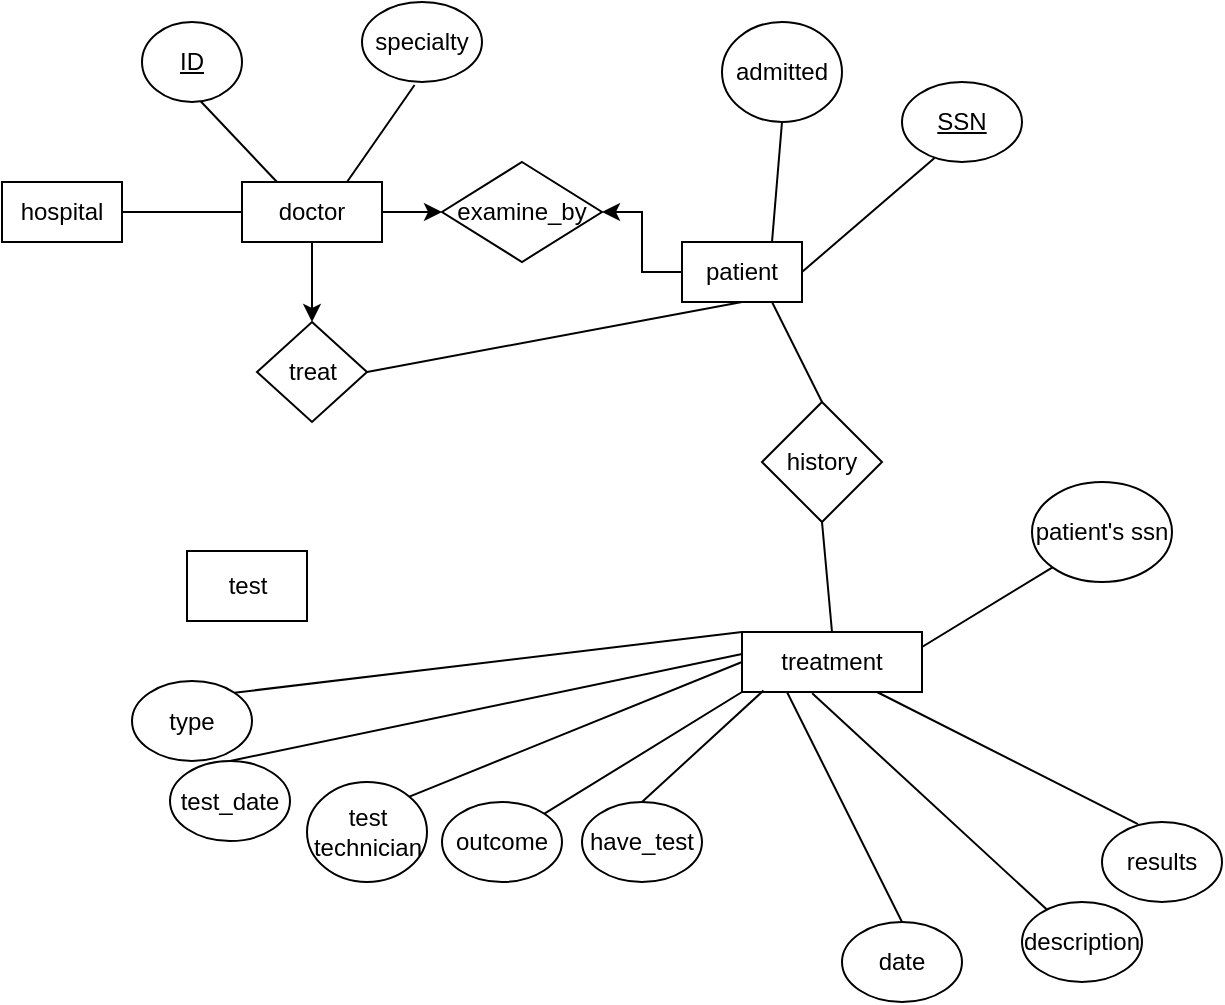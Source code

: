 <mxfile version="21.1.1" type="github">
  <diagram name="第1頁" id="n_6KNnxxUDfpkpfA5Sfg">
    <mxGraphModel dx="744" dy="416" grid="1" gridSize="10" guides="1" tooltips="1" connect="1" arrows="1" fold="1" page="1" pageScale="1" pageWidth="827" pageHeight="1169" math="0" shadow="0">
      <root>
        <mxCell id="0" />
        <mxCell id="1" parent="0" />
        <mxCell id="e0zNeh-qrCsgJ_N2ELot-1" value="hospital" style="rounded=0;whiteSpace=wrap;html=1;" vertex="1" parent="1">
          <mxGeometry x="270" y="360" width="60" height="30" as="geometry" />
        </mxCell>
        <mxCell id="e0zNeh-qrCsgJ_N2ELot-29" value="" style="edgeStyle=orthogonalEdgeStyle;rounded=0;orthogonalLoop=1;jettySize=auto;html=1;" edge="1" parent="1" source="e0zNeh-qrCsgJ_N2ELot-3" target="e0zNeh-qrCsgJ_N2ELot-25">
          <mxGeometry relative="1" as="geometry" />
        </mxCell>
        <mxCell id="e0zNeh-qrCsgJ_N2ELot-33" value="" style="edgeStyle=orthogonalEdgeStyle;rounded=0;orthogonalLoop=1;jettySize=auto;html=1;" edge="1" parent="1" source="e0zNeh-qrCsgJ_N2ELot-3" target="e0zNeh-qrCsgJ_N2ELot-32">
          <mxGeometry relative="1" as="geometry" />
        </mxCell>
        <mxCell id="e0zNeh-qrCsgJ_N2ELot-3" value="doctor" style="rounded=0;whiteSpace=wrap;html=1;" vertex="1" parent="1">
          <mxGeometry x="390" y="360" width="70" height="30" as="geometry" />
        </mxCell>
        <mxCell id="e0zNeh-qrCsgJ_N2ELot-28" value="" style="edgeStyle=orthogonalEdgeStyle;rounded=0;orthogonalLoop=1;jettySize=auto;html=1;" edge="1" parent="1" source="e0zNeh-qrCsgJ_N2ELot-4" target="e0zNeh-qrCsgJ_N2ELot-25">
          <mxGeometry relative="1" as="geometry" />
        </mxCell>
        <mxCell id="e0zNeh-qrCsgJ_N2ELot-4" value="patient" style="rounded=0;whiteSpace=wrap;html=1;" vertex="1" parent="1">
          <mxGeometry x="610" y="390" width="60" height="30" as="geometry" />
        </mxCell>
        <mxCell id="e0zNeh-qrCsgJ_N2ELot-5" value="" style="endArrow=none;html=1;rounded=0;entryX=0.25;entryY=0;entryDx=0;entryDy=0;exitX=0.57;exitY=0.969;exitDx=0;exitDy=0;exitPerimeter=0;" edge="1" parent="1" source="e0zNeh-qrCsgJ_N2ELot-6" target="e0zNeh-qrCsgJ_N2ELot-3">
          <mxGeometry width="50" height="50" relative="1" as="geometry">
            <mxPoint x="370" y="320" as="sourcePoint" />
            <mxPoint x="490" y="410" as="targetPoint" />
          </mxGeometry>
        </mxCell>
        <mxCell id="e0zNeh-qrCsgJ_N2ELot-6" value="&lt;u&gt;ID&lt;/u&gt;" style="ellipse;whiteSpace=wrap;html=1;" vertex="1" parent="1">
          <mxGeometry x="340" y="280" width="50" height="40" as="geometry" />
        </mxCell>
        <mxCell id="e0zNeh-qrCsgJ_N2ELot-7" value="specialty" style="ellipse;whiteSpace=wrap;html=1;" vertex="1" parent="1">
          <mxGeometry x="450" y="270" width="60" height="40" as="geometry" />
        </mxCell>
        <mxCell id="e0zNeh-qrCsgJ_N2ELot-8" value="" style="endArrow=none;html=1;rounded=0;entryX=0.438;entryY=1.038;entryDx=0;entryDy=0;entryPerimeter=0;exitX=0.75;exitY=0;exitDx=0;exitDy=0;" edge="1" parent="1" source="e0zNeh-qrCsgJ_N2ELot-3" target="e0zNeh-qrCsgJ_N2ELot-7">
          <mxGeometry width="50" height="50" relative="1" as="geometry">
            <mxPoint x="440" y="460" as="sourcePoint" />
            <mxPoint x="490" y="410" as="targetPoint" />
          </mxGeometry>
        </mxCell>
        <mxCell id="e0zNeh-qrCsgJ_N2ELot-9" value="treatment" style="rounded=0;whiteSpace=wrap;html=1;" vertex="1" parent="1">
          <mxGeometry x="640" y="585" width="90" height="30" as="geometry" />
        </mxCell>
        <mxCell id="e0zNeh-qrCsgJ_N2ELot-10" value="outcome" style="ellipse;whiteSpace=wrap;html=1;" vertex="1" parent="1">
          <mxGeometry x="490" y="670" width="60" height="40" as="geometry" />
        </mxCell>
        <mxCell id="e0zNeh-qrCsgJ_N2ELot-11" value="" style="endArrow=none;html=1;rounded=0;entryX=1;entryY=0;entryDx=0;entryDy=0;exitX=0;exitY=1;exitDx=0;exitDy=0;" edge="1" parent="1" target="e0zNeh-qrCsgJ_N2ELot-10" source="e0zNeh-qrCsgJ_N2ELot-9">
          <mxGeometry width="50" height="50" relative="1" as="geometry">
            <mxPoint x="585.5" y="469.5" as="sourcePoint" />
            <mxPoint x="622.5" y="519.5" as="targetPoint" />
          </mxGeometry>
        </mxCell>
        <mxCell id="e0zNeh-qrCsgJ_N2ELot-12" value="test technician" style="ellipse;whiteSpace=wrap;html=1;" vertex="1" parent="1">
          <mxGeometry x="422.5" y="660" width="60" height="50" as="geometry" />
        </mxCell>
        <mxCell id="e0zNeh-qrCsgJ_N2ELot-13" value="" style="endArrow=none;html=1;rounded=0;entryX=1;entryY=0;entryDx=0;entryDy=0;exitX=0;exitY=0.5;exitDx=0;exitDy=0;" edge="1" parent="1" target="e0zNeh-qrCsgJ_N2ELot-12" source="e0zNeh-qrCsgJ_N2ELot-9">
          <mxGeometry width="50" height="50" relative="1" as="geometry">
            <mxPoint x="408" y="580" as="sourcePoint" />
            <mxPoint x="632.5" y="529.5" as="targetPoint" />
          </mxGeometry>
        </mxCell>
        <mxCell id="e0zNeh-qrCsgJ_N2ELot-14" value="results" style="ellipse;whiteSpace=wrap;html=1;" vertex="1" parent="1">
          <mxGeometry x="820" y="680" width="60" height="40" as="geometry" />
        </mxCell>
        <mxCell id="e0zNeh-qrCsgJ_N2ELot-15" value="" style="endArrow=none;html=1;rounded=0;entryX=0.3;entryY=0.027;entryDx=0;entryDy=0;entryPerimeter=0;exitX=0.75;exitY=1;exitDx=0;exitDy=0;" edge="1" parent="1" target="e0zNeh-qrCsgJ_N2ELot-14" source="e0zNeh-qrCsgJ_N2ELot-9">
          <mxGeometry width="50" height="50" relative="1" as="geometry">
            <mxPoint x="613" y="475" as="sourcePoint" />
            <mxPoint x="650" y="525" as="targetPoint" />
          </mxGeometry>
        </mxCell>
        <mxCell id="e0zNeh-qrCsgJ_N2ELot-16" value="description" style="ellipse;whiteSpace=wrap;html=1;" vertex="1" parent="1">
          <mxGeometry x="780" y="720" width="60" height="40" as="geometry" />
        </mxCell>
        <mxCell id="e0zNeh-qrCsgJ_N2ELot-17" value="" style="endArrow=none;html=1;rounded=0;exitX=0.39;exitY=1.022;exitDx=0;exitDy=0;exitPerimeter=0;" edge="1" parent="1" target="e0zNeh-qrCsgJ_N2ELot-16" source="e0zNeh-qrCsgJ_N2ELot-9">
          <mxGeometry width="50" height="50" relative="1" as="geometry">
            <mxPoint x="623" y="485" as="sourcePoint" />
            <mxPoint x="660" y="535" as="targetPoint" />
          </mxGeometry>
        </mxCell>
        <mxCell id="e0zNeh-qrCsgJ_N2ELot-18" value="date" style="ellipse;whiteSpace=wrap;html=1;" vertex="1" parent="1">
          <mxGeometry x="690" y="730" width="60" height="40" as="geometry" />
        </mxCell>
        <mxCell id="e0zNeh-qrCsgJ_N2ELot-19" value="" style="endArrow=none;html=1;rounded=0;entryX=0.25;entryY=1;entryDx=0;entryDy=0;exitX=0.5;exitY=0;exitDx=0;exitDy=0;" edge="1" parent="1" target="e0zNeh-qrCsgJ_N2ELot-9" source="e0zNeh-qrCsgJ_N2ELot-18">
          <mxGeometry width="50" height="50" relative="1" as="geometry">
            <mxPoint x="583" y="715" as="sourcePoint" />
            <mxPoint x="620" y="765" as="targetPoint" />
          </mxGeometry>
        </mxCell>
        <mxCell id="e0zNeh-qrCsgJ_N2ELot-20" value="test" style="rounded=0;whiteSpace=wrap;html=1;" vertex="1" parent="1">
          <mxGeometry x="362.5" y="544.5" width="60" height="35" as="geometry" />
        </mxCell>
        <mxCell id="e0zNeh-qrCsgJ_N2ELot-21" value="type" style="ellipse;whiteSpace=wrap;html=1;" vertex="1" parent="1">
          <mxGeometry x="335" y="609.5" width="60" height="40" as="geometry" />
        </mxCell>
        <mxCell id="e0zNeh-qrCsgJ_N2ELot-22" value="" style="endArrow=none;html=1;rounded=0;entryX=0;entryY=0;entryDx=0;entryDy=0;exitX=1;exitY=0;exitDx=0;exitDy=0;" edge="1" parent="1" source="e0zNeh-qrCsgJ_N2ELot-21" target="e0zNeh-qrCsgJ_N2ELot-9">
          <mxGeometry width="50" height="50" relative="1" as="geometry">
            <mxPoint x="282.5" y="639.5" as="sourcePoint" />
            <mxPoint x="372.76" y="572.495" as="targetPoint" />
          </mxGeometry>
        </mxCell>
        <mxCell id="e0zNeh-qrCsgJ_N2ELot-23" value="test_date" style="ellipse;whiteSpace=wrap;html=1;" vertex="1" parent="1">
          <mxGeometry x="354" y="649.5" width="60" height="40" as="geometry" />
        </mxCell>
        <mxCell id="e0zNeh-qrCsgJ_N2ELot-24" value="" style="endArrow=none;html=1;rounded=0;exitX=0.5;exitY=0;exitDx=0;exitDy=0;entryX=0;entryY=0.367;entryDx=0;entryDy=0;entryPerimeter=0;" edge="1" parent="1" source="e0zNeh-qrCsgJ_N2ELot-23" target="e0zNeh-qrCsgJ_N2ELot-9">
          <mxGeometry width="50" height="50" relative="1" as="geometry">
            <mxPoint x="405.5" y="709.5" as="sourcePoint" />
            <mxPoint x="392.5" y="579.5" as="targetPoint" />
          </mxGeometry>
        </mxCell>
        <mxCell id="e0zNeh-qrCsgJ_N2ELot-25" value="examine_by" style="rhombus;whiteSpace=wrap;html=1;" vertex="1" parent="1">
          <mxGeometry x="490" y="350" width="80" height="50" as="geometry" />
        </mxCell>
        <mxCell id="e0zNeh-qrCsgJ_N2ELot-30" value="" style="endArrow=none;html=1;rounded=0;entryX=0.75;entryY=0;entryDx=0;entryDy=0;exitX=0.5;exitY=1;exitDx=0;exitDy=0;" edge="1" parent="1" source="e0zNeh-qrCsgJ_N2ELot-31" target="e0zNeh-qrCsgJ_N2ELot-4">
          <mxGeometry width="50" height="50" relative="1" as="geometry">
            <mxPoint x="660" y="330" as="sourcePoint" />
            <mxPoint x="490" y="440" as="targetPoint" />
          </mxGeometry>
        </mxCell>
        <mxCell id="e0zNeh-qrCsgJ_N2ELot-31" value="admitted" style="ellipse;whiteSpace=wrap;html=1;" vertex="1" parent="1">
          <mxGeometry x="630" y="280" width="60" height="50" as="geometry" />
        </mxCell>
        <mxCell id="e0zNeh-qrCsgJ_N2ELot-32" value="treat" style="rhombus;whiteSpace=wrap;html=1;rounded=0;" vertex="1" parent="1">
          <mxGeometry x="397.5" y="430" width="55" height="50" as="geometry" />
        </mxCell>
        <mxCell id="e0zNeh-qrCsgJ_N2ELot-34" value="" style="endArrow=none;html=1;rounded=0;entryX=0.5;entryY=1;entryDx=0;entryDy=0;exitX=1;exitY=0.5;exitDx=0;exitDy=0;" edge="1" parent="1" source="e0zNeh-qrCsgJ_N2ELot-32" target="e0zNeh-qrCsgJ_N2ELot-4">
          <mxGeometry width="50" height="50" relative="1" as="geometry">
            <mxPoint x="440" y="490" as="sourcePoint" />
            <mxPoint x="490" y="440" as="targetPoint" />
          </mxGeometry>
        </mxCell>
        <mxCell id="e0zNeh-qrCsgJ_N2ELot-35" value="" style="endArrow=none;html=1;rounded=0;entryX=1;entryY=0.5;entryDx=0;entryDy=0;exitX=0.271;exitY=0.95;exitDx=0;exitDy=0;exitPerimeter=0;" edge="1" parent="1" source="e0zNeh-qrCsgJ_N2ELot-36" target="e0zNeh-qrCsgJ_N2ELot-4">
          <mxGeometry width="50" height="50" relative="1" as="geometry">
            <mxPoint x="720" y="360" as="sourcePoint" />
            <mxPoint x="650" y="430" as="targetPoint" />
          </mxGeometry>
        </mxCell>
        <mxCell id="e0zNeh-qrCsgJ_N2ELot-36" value="&lt;u&gt;SSN&lt;/u&gt;" style="ellipse;whiteSpace=wrap;html=1;" vertex="1" parent="1">
          <mxGeometry x="720" y="310" width="60" height="40" as="geometry" />
        </mxCell>
        <mxCell id="e0zNeh-qrCsgJ_N2ELot-37" value="" style="endArrow=none;html=1;rounded=0;entryX=1;entryY=0.5;entryDx=0;entryDy=0;exitX=0;exitY=0.5;exitDx=0;exitDy=0;" edge="1" parent="1" source="e0zNeh-qrCsgJ_N2ELot-3" target="e0zNeh-qrCsgJ_N2ELot-1">
          <mxGeometry width="50" height="50" relative="1" as="geometry">
            <mxPoint x="440" y="490" as="sourcePoint" />
            <mxPoint x="490" y="440" as="targetPoint" />
          </mxGeometry>
        </mxCell>
        <mxCell id="e0zNeh-qrCsgJ_N2ELot-38" value="" style="endArrow=none;html=1;rounded=0;entryX=0.119;entryY=0.976;entryDx=0;entryDy=0;exitX=0.5;exitY=0;exitDx=0;exitDy=0;entryPerimeter=0;" edge="1" parent="1" source="e0zNeh-qrCsgJ_N2ELot-39" target="e0zNeh-qrCsgJ_N2ELot-9">
          <mxGeometry width="50" height="50" relative="1" as="geometry">
            <mxPoint x="798.787" y="670.858" as="sourcePoint" />
            <mxPoint x="620" y="525" as="targetPoint" />
          </mxGeometry>
        </mxCell>
        <mxCell id="e0zNeh-qrCsgJ_N2ELot-39" value="have_test" style="ellipse;whiteSpace=wrap;html=1;" vertex="1" parent="1">
          <mxGeometry x="560" y="670" width="60" height="40" as="geometry" />
        </mxCell>
        <mxCell id="e0zNeh-qrCsgJ_N2ELot-40" value="history" style="rhombus;whiteSpace=wrap;html=1;" vertex="1" parent="1">
          <mxGeometry x="650" y="470" width="60" height="60" as="geometry" />
        </mxCell>
        <mxCell id="e0zNeh-qrCsgJ_N2ELot-41" value="" style="endArrow=none;html=1;rounded=0;entryX=0.75;entryY=1;entryDx=0;entryDy=0;exitX=0.5;exitY=0;exitDx=0;exitDy=0;" edge="1" parent="1" source="e0zNeh-qrCsgJ_N2ELot-40" target="e0zNeh-qrCsgJ_N2ELot-4">
          <mxGeometry width="50" height="50" relative="1" as="geometry">
            <mxPoint x="570" y="540" as="sourcePoint" />
            <mxPoint x="620" y="490" as="targetPoint" />
          </mxGeometry>
        </mxCell>
        <mxCell id="e0zNeh-qrCsgJ_N2ELot-42" value="" style="endArrow=none;html=1;rounded=0;entryX=0.5;entryY=1;entryDx=0;entryDy=0;exitX=0.5;exitY=0;exitDx=0;exitDy=0;" edge="1" parent="1" source="e0zNeh-qrCsgJ_N2ELot-9" target="e0zNeh-qrCsgJ_N2ELot-40">
          <mxGeometry width="50" height="50" relative="1" as="geometry">
            <mxPoint x="570" y="540" as="sourcePoint" />
            <mxPoint x="620" y="490" as="targetPoint" />
          </mxGeometry>
        </mxCell>
        <mxCell id="e0zNeh-qrCsgJ_N2ELot-44" value="" style="endArrow=none;html=1;rounded=0;entryX=1;entryY=0.25;entryDx=0;entryDy=0;exitX=0;exitY=1;exitDx=0;exitDy=0;" edge="1" parent="1" source="e0zNeh-qrCsgJ_N2ELot-45" target="e0zNeh-qrCsgJ_N2ELot-9">
          <mxGeometry width="50" height="50" relative="1" as="geometry">
            <mxPoint x="780" y="540" as="sourcePoint" />
            <mxPoint x="680" y="500" as="targetPoint" />
          </mxGeometry>
        </mxCell>
        <mxCell id="e0zNeh-qrCsgJ_N2ELot-45" value="patient&#39;s ssn" style="ellipse;whiteSpace=wrap;html=1;" vertex="1" parent="1">
          <mxGeometry x="785" y="510" width="70" height="50" as="geometry" />
        </mxCell>
      </root>
    </mxGraphModel>
  </diagram>
</mxfile>
